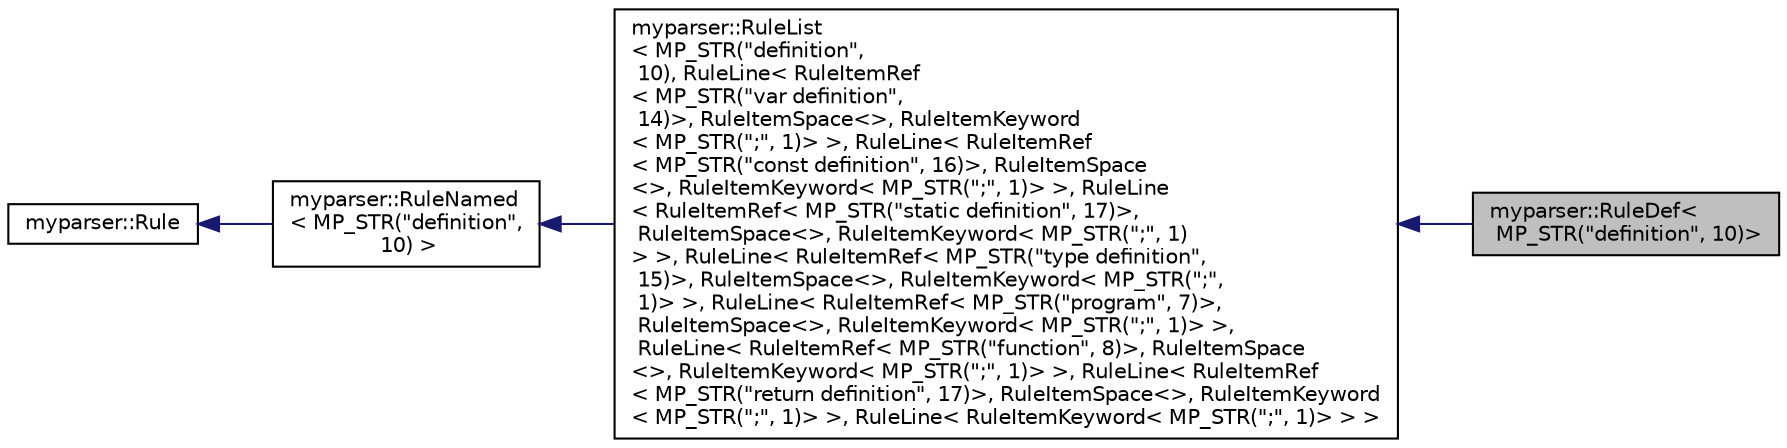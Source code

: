 digraph "myparser::RuleDef&lt; MP_STR(&quot;definition&quot;, 10)&gt;"
{
  edge [fontname="Helvetica",fontsize="10",labelfontname="Helvetica",labelfontsize="10"];
  node [fontname="Helvetica",fontsize="10",shape=record];
  rankdir="LR";
  Node1 [label="myparser::RuleDef\<\l MP_STR(\"definition\", 10)\>",height=0.2,width=0.4,color="black", fillcolor="grey75", style="filled" fontcolor="black"];
  Node2 -> Node1 [dir="back",color="midnightblue",fontsize="10",style="solid",fontname="Helvetica"];
  Node2 [label="myparser::RuleList\l\< MP_STR(\"definition\",\l 10), RuleLine\< RuleItemRef\l\< MP_STR(\"var definition\",\l 14)\>, RuleItemSpace\<\>, RuleItemKeyword\l\< MP_STR(\";\", 1)\> \>, RuleLine\< RuleItemRef\l\< MP_STR(\"const definition\", 16)\>, RuleItemSpace\l\<\>, RuleItemKeyword\< MP_STR(\";\", 1)\> \>, RuleLine\l\< RuleItemRef\< MP_STR(\"static definition\", 17)\>,\l RuleItemSpace\<\>, RuleItemKeyword\< MP_STR(\";\", 1)\l\> \>, RuleLine\< RuleItemRef\< MP_STR(\"type definition\",\l 15)\>, RuleItemSpace\<\>, RuleItemKeyword\< MP_STR(\";\",\l 1)\> \>, RuleLine\< RuleItemRef\< MP_STR(\"program\", 7)\>,\l RuleItemSpace\<\>, RuleItemKeyword\< MP_STR(\";\", 1)\> \>,\l RuleLine\< RuleItemRef\< MP_STR(\"function\", 8)\>, RuleItemSpace\l\<\>, RuleItemKeyword\< MP_STR(\";\", 1)\> \>, RuleLine\< RuleItemRef\l\< MP_STR(\"return definition\", 17)\>, RuleItemSpace\<\>, RuleItemKeyword\l\< MP_STR(\";\", 1)\> \>, RuleLine\< RuleItemKeyword\< MP_STR(\";\", 1)\> \> \>",height=0.2,width=0.4,color="black", fillcolor="white", style="filled",URL="$classmyparser_1_1RuleList.html"];
  Node3 -> Node2 [dir="back",color="midnightblue",fontsize="10",style="solid",fontname="Helvetica"];
  Node3 [label="myparser::RuleNamed\l\< MP_STR(\"definition\",\l 10) \>",height=0.2,width=0.4,color="black", fillcolor="white", style="filled",URL="$classmyparser_1_1RuleNamed.html"];
  Node4 -> Node3 [dir="back",color="midnightblue",fontsize="10",style="solid",fontname="Helvetica"];
  Node4 [label="myparser::Rule",height=0.2,width=0.4,color="black", fillcolor="white", style="filled",URL="$classmyparser_1_1Rule.html"];
}
